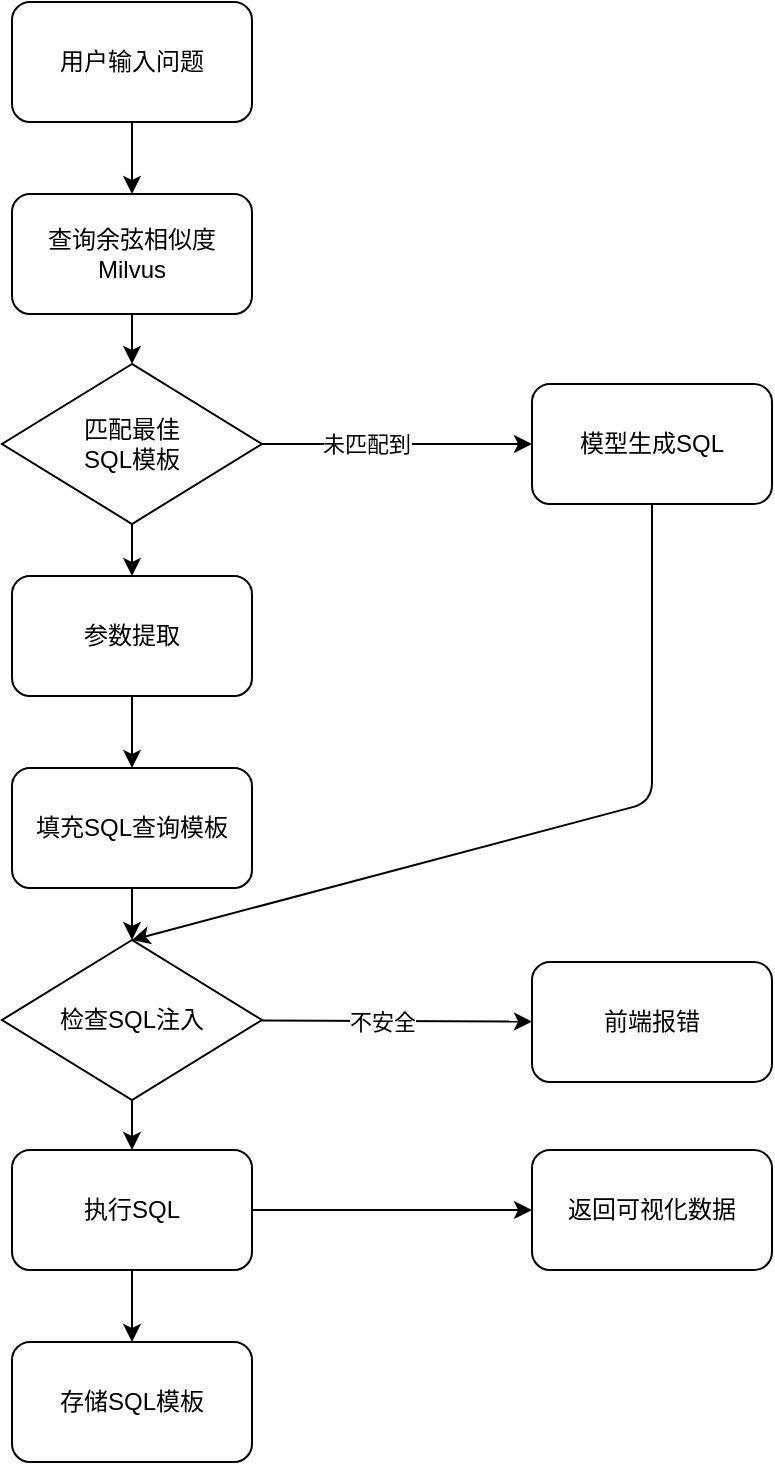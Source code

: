 <mxfile>
    <diagram id="dZuLAgfwFAhf4a5aj4D4" name="第 1 页">
        <mxGraphModel dx="1085" dy="793" grid="1" gridSize="10" guides="1" tooltips="1" connect="1" arrows="1" fold="1" page="1" pageScale="1" pageWidth="827" pageHeight="1169" math="0" shadow="0">
            <root>
                <mxCell id="0"/>
                <mxCell id="1" parent="0"/>
                <mxCell id="9" value="" style="edgeStyle=none;html=1;" parent="1" source="2" target="3" edge="1">
                    <mxGeometry relative="1" as="geometry"/>
                </mxCell>
                <mxCell id="2" value="用户输入问题" style="rounded=1;whiteSpace=wrap;html=1;flipV=0;flipH=1;" parent="1" vertex="1">
                    <mxGeometry x="226" y="50" width="120" height="60" as="geometry"/>
                </mxCell>
                <mxCell id="16" value="" style="edgeStyle=none;html=1;" parent="1" source="3" target="15" edge="1">
                    <mxGeometry relative="1" as="geometry"/>
                </mxCell>
                <mxCell id="3" value="查询余弦相似度&lt;br&gt;Milvus" style="rounded=1;whiteSpace=wrap;html=1;flipV=0;flipH=1;" parent="1" vertex="1">
                    <mxGeometry x="226" y="146" width="120" height="60" as="geometry"/>
                </mxCell>
                <mxCell id="32" style="edgeStyle=none;html=1;entryX=0.5;entryY=0;entryDx=0;entryDy=0;" parent="1" source="4" target="22" edge="1">
                    <mxGeometry relative="1" as="geometry">
                        <Array as="points">
                            <mxPoint x="546" y="450"/>
                        </Array>
                    </mxGeometry>
                </mxCell>
                <mxCell id="4" value="模型生成SQL" style="rounded=1;whiteSpace=wrap;html=1;" parent="1" vertex="1">
                    <mxGeometry x="486" y="241" width="120" height="60" as="geometry"/>
                </mxCell>
                <mxCell id="12" value="" style="edgeStyle=none;html=1;" parent="1" source="5" target="6" edge="1">
                    <mxGeometry relative="1" as="geometry"/>
                </mxCell>
                <mxCell id="5" value="参数提取" style="rounded=1;whiteSpace=wrap;html=1;flipV=0;flipH=1;" parent="1" vertex="1">
                    <mxGeometry x="226" y="337" width="120" height="60" as="geometry"/>
                </mxCell>
                <mxCell id="24" value="" style="edgeStyle=none;html=1;" parent="1" source="6" target="22" edge="1">
                    <mxGeometry relative="1" as="geometry"/>
                </mxCell>
                <mxCell id="6" value="填充SQL查询模板" style="rounded=1;whiteSpace=wrap;html=1;flipV=0;flipH=1;" parent="1" vertex="1">
                    <mxGeometry x="226" y="433" width="120" height="60" as="geometry"/>
                </mxCell>
                <mxCell id="14" value="" style="edgeStyle=none;html=1;" parent="1" source="7" target="8" edge="1">
                    <mxGeometry relative="1" as="geometry"/>
                </mxCell>
                <mxCell id="33" value="" style="edgeStyle=none;html=1;" parent="1" source="7" target="20" edge="1">
                    <mxGeometry relative="1" as="geometry"/>
                </mxCell>
                <mxCell id="7" value="执行SQL" style="rounded=1;whiteSpace=wrap;html=1;flipV=0;flipH=1;" parent="1" vertex="1">
                    <mxGeometry x="226" y="624" width="120" height="60" as="geometry"/>
                </mxCell>
                <mxCell id="8" value="返回可视化数据" style="rounded=1;whiteSpace=wrap;html=1;" parent="1" vertex="1">
                    <mxGeometry x="486" y="624" width="120" height="60" as="geometry"/>
                </mxCell>
                <mxCell id="17" value="" style="edgeStyle=none;html=1;" parent="1" source="15" target="5" edge="1">
                    <mxGeometry relative="1" as="geometry"/>
                </mxCell>
                <mxCell id="18" value="" style="edgeStyle=none;html=1;" parent="1" source="15" target="4" edge="1">
                    <mxGeometry relative="1" as="geometry"/>
                </mxCell>
                <mxCell id="19" value="未匹配到" style="edgeLabel;html=1;align=center;verticalAlign=middle;resizable=0;points=[];" parent="18" vertex="1" connectable="0">
                    <mxGeometry x="-0.419" relative="1" as="geometry">
                        <mxPoint x="13" as="offset"/>
                    </mxGeometry>
                </mxCell>
                <mxCell id="15" value="匹配最佳&lt;br&gt;SQL模板" style="rhombus;whiteSpace=wrap;html=1;flipV=0;flipH=1;" parent="1" vertex="1">
                    <mxGeometry x="221" y="231" width="130" height="80" as="geometry"/>
                </mxCell>
                <mxCell id="20" value="存储SQL模板" style="whiteSpace=wrap;html=1;rounded=1;flipV=0;flipH=1;" parent="1" vertex="1">
                    <mxGeometry x="226" y="720" width="120" height="60" as="geometry"/>
                </mxCell>
                <mxCell id="26" value="" style="edgeStyle=none;html=1;" parent="1" source="22" target="7" edge="1">
                    <mxGeometry relative="1" as="geometry"/>
                </mxCell>
                <mxCell id="28" value="" style="edgeStyle=none;html=1;" parent="1" source="22" target="27" edge="1">
                    <mxGeometry relative="1" as="geometry"/>
                </mxCell>
                <mxCell id="31" value="不安全" style="edgeLabel;html=1;align=center;verticalAlign=middle;resizable=0;points=[];" parent="28" vertex="1" connectable="0">
                    <mxGeometry x="-0.256" relative="1" as="geometry">
                        <mxPoint x="10" as="offset"/>
                    </mxGeometry>
                </mxCell>
                <mxCell id="22" value="检查SQL注入" style="rhombus;whiteSpace=wrap;html=1;flipV=0;flipH=1;" parent="1" vertex="1">
                    <mxGeometry x="221" y="519" width="130" height="80" as="geometry"/>
                </mxCell>
                <mxCell id="27" value="前端报错" style="rounded=1;whiteSpace=wrap;html=1;" parent="1" vertex="1">
                    <mxGeometry x="486" y="530" width="120" height="60" as="geometry"/>
                </mxCell>
            </root>
        </mxGraphModel>
    </diagram>
</mxfile>